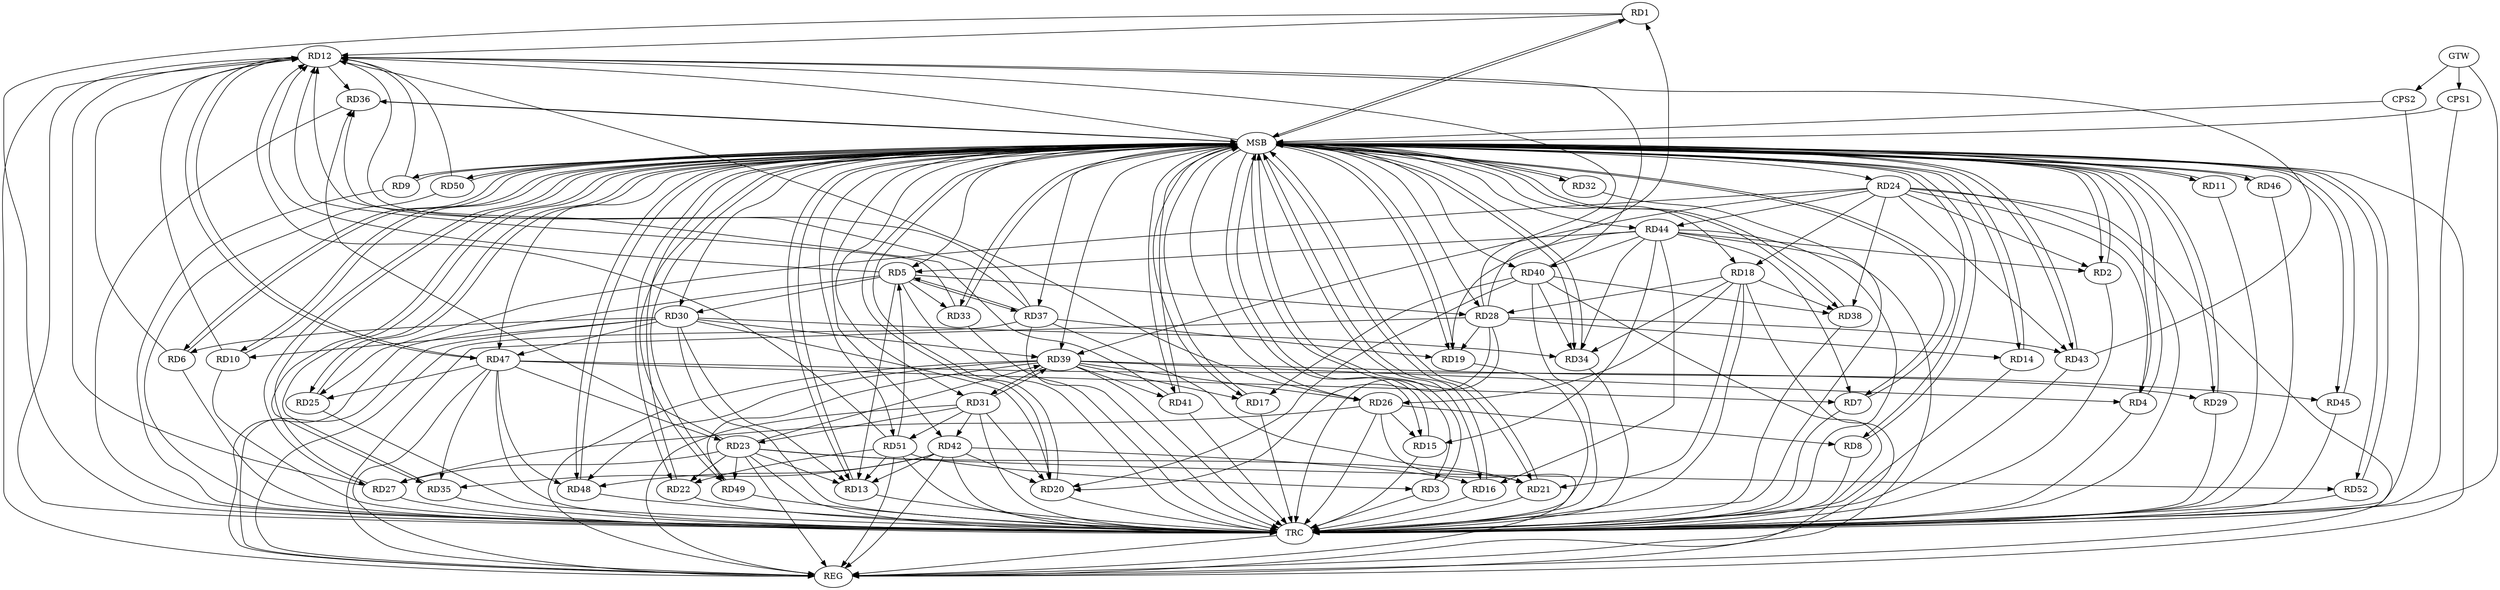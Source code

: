 strict digraph G {
  RD1 [ label="RD1" ];
  RD2 [ label="RD2" ];
  RD3 [ label="RD3" ];
  RD4 [ label="RD4" ];
  RD5 [ label="RD5" ];
  RD6 [ label="RD6" ];
  RD7 [ label="RD7" ];
  RD8 [ label="RD8" ];
  RD9 [ label="RD9" ];
  RD10 [ label="RD10" ];
  RD11 [ label="RD11" ];
  RD12 [ label="RD12" ];
  RD13 [ label="RD13" ];
  RD14 [ label="RD14" ];
  RD15 [ label="RD15" ];
  RD16 [ label="RD16" ];
  RD17 [ label="RD17" ];
  RD18 [ label="RD18" ];
  RD19 [ label="RD19" ];
  RD20 [ label="RD20" ];
  RD21 [ label="RD21" ];
  RD22 [ label="RD22" ];
  RD23 [ label="RD23" ];
  RD24 [ label="RD24" ];
  RD25 [ label="RD25" ];
  RD26 [ label="RD26" ];
  RD27 [ label="RD27" ];
  RD28 [ label="RD28" ];
  RD29 [ label="RD29" ];
  RD30 [ label="RD30" ];
  RD31 [ label="RD31" ];
  RD32 [ label="RD32" ];
  RD33 [ label="RD33" ];
  RD34 [ label="RD34" ];
  RD35 [ label="RD35" ];
  RD36 [ label="RD36" ];
  RD37 [ label="RD37" ];
  RD38 [ label="RD38" ];
  RD39 [ label="RD39" ];
  RD40 [ label="RD40" ];
  RD41 [ label="RD41" ];
  RD42 [ label="RD42" ];
  RD43 [ label="RD43" ];
  RD44 [ label="RD44" ];
  RD45 [ label="RD45" ];
  RD46 [ label="RD46" ];
  RD47 [ label="RD47" ];
  RD48 [ label="RD48" ];
  RD49 [ label="RD49" ];
  RD50 [ label="RD50" ];
  RD51 [ label="RD51" ];
  RD52 [ label="RD52" ];
  CPS1 [ label="CPS1" ];
  CPS2 [ label="CPS2" ];
  GTW [ label="GTW" ];
  REG [ label="REG" ];
  MSB [ label="MSB" ];
  TRC [ label="TRC" ];
  RD28 -> RD1;
  RD24 -> RD2;
  RD44 -> RD2;
  RD51 -> RD3;
  RD24 -> RD4;
  RD39 -> RD4;
  RD5 -> RD13;
  RD5 -> RD28;
  RD5 -> RD30;
  RD5 -> RD33;
  RD5 -> RD37;
  RD37 -> RD5;
  RD44 -> RD5;
  RD51 -> RD5;
  RD30 -> RD6;
  RD44 -> RD7;
  RD47 -> RD7;
  RD26 -> RD8;
  RD30 -> RD10;
  RD26 -> RD12;
  RD28 -> RD12;
  RD12 -> RD36;
  RD37 -> RD12;
  RD40 -> RD12;
  RD12 -> RD47;
  RD47 -> RD12;
  RD23 -> RD13;
  RD30 -> RD13;
  RD42 -> RD13;
  RD51 -> RD13;
  RD28 -> RD14;
  RD26 -> RD15;
  RD44 -> RD15;
  RD42 -> RD16;
  RD44 -> RD16;
  RD39 -> RD17;
  RD40 -> RD17;
  RD18 -> RD21;
  RD24 -> RD18;
  RD18 -> RD26;
  RD18 -> RD28;
  RD18 -> RD34;
  RD18 -> RD38;
  RD28 -> RD19;
  RD37 -> RD19;
  RD44 -> RD19;
  RD28 -> RD20;
  RD30 -> RD20;
  RD31 -> RD20;
  RD40 -> RD20;
  RD42 -> RD20;
  RD23 -> RD21;
  RD37 -> RD21;
  RD23 -> RD22;
  RD51 -> RD22;
  RD23 -> RD27;
  RD31 -> RD23;
  RD23 -> RD36;
  RD23 -> RD39;
  RD47 -> RD23;
  RD23 -> RD49;
  RD23 -> RD52;
  RD24 -> RD25;
  RD24 -> RD38;
  RD24 -> RD39;
  RD24 -> RD43;
  RD24 -> RD44;
  RD47 -> RD25;
  RD26 -> RD27;
  RD39 -> RD26;
  RD28 -> RD43;
  RD47 -> RD29;
  RD30 -> RD34;
  RD30 -> RD39;
  RD30 -> RD47;
  RD31 -> RD39;
  RD39 -> RD31;
  RD31 -> RD42;
  RD31 -> RD51;
  RD40 -> RD34;
  RD44 -> RD34;
  RD42 -> RD35;
  RD47 -> RD35;
  RD37 -> RD36;
  RD40 -> RD38;
  RD39 -> RD41;
  RD39 -> RD45;
  RD39 -> RD48;
  RD39 -> RD49;
  RD44 -> RD40;
  RD42 -> RD48;
  RD47 -> RD48;
  GTW -> CPS1;
  GTW -> CPS2;
  RD5 -> REG;
  RD12 -> REG;
  RD18 -> REG;
  RD23 -> REG;
  RD24 -> REG;
  RD26 -> REG;
  RD28 -> REG;
  RD30 -> REG;
  RD31 -> REG;
  RD37 -> REG;
  RD39 -> REG;
  RD40 -> REG;
  RD42 -> REG;
  RD44 -> REG;
  RD47 -> REG;
  RD51 -> REG;
  RD1 -> MSB;
  MSB -> RD5;
  MSB -> RD9;
  MSB -> RD13;
  MSB -> RD22;
  MSB -> RD28;
  MSB -> RD47;
  MSB -> REG;
  RD2 -> MSB;
  MSB -> RD3;
  MSB -> RD30;
  MSB -> RD51;
  RD3 -> MSB;
  MSB -> RD37;
  MSB -> RD42;
  MSB -> RD48;
  RD4 -> MSB;
  MSB -> RD2;
  MSB -> RD12;
  MSB -> RD24;
  MSB -> RD29;
  MSB -> RD31;
  MSB -> RD32;
  RD6 -> MSB;
  MSB -> RD50;
  RD7 -> MSB;
  MSB -> RD8;
  MSB -> RD43;
  MSB -> RD45;
  MSB -> RD46;
  RD8 -> MSB;
  RD9 -> MSB;
  MSB -> RD26;
  MSB -> RD49;
  RD10 -> MSB;
  MSB -> RD14;
  RD11 -> MSB;
  MSB -> RD15;
  MSB -> RD34;
  MSB -> RD35;
  MSB -> RD44;
  RD13 -> MSB;
  MSB -> RD33;
  RD14 -> MSB;
  MSB -> RD4;
  MSB -> RD16;
  RD15 -> MSB;
  RD16 -> MSB;
  RD17 -> MSB;
  MSB -> RD36;
  MSB -> RD39;
  RD19 -> MSB;
  MSB -> RD11;
  MSB -> RD17;
  MSB -> RD21;
  RD20 -> MSB;
  MSB -> RD25;
  RD21 -> MSB;
  RD22 -> MSB;
  RD25 -> MSB;
  MSB -> RD18;
  RD27 -> MSB;
  MSB -> RD40;
  RD29 -> MSB;
  MSB -> RD6;
  MSB -> RD20;
  MSB -> RD38;
  RD32 -> MSB;
  RD33 -> MSB;
  MSB -> RD10;
  MSB -> RD19;
  MSB -> RD27;
  RD34 -> MSB;
  MSB -> RD41;
  MSB -> RD52;
  RD35 -> MSB;
  RD36 -> MSB;
  RD38 -> MSB;
  MSB -> RD7;
  RD41 -> MSB;
  RD43 -> MSB;
  RD45 -> MSB;
  RD46 -> MSB;
  MSB -> RD1;
  RD48 -> MSB;
  RD49 -> MSB;
  RD50 -> MSB;
  RD52 -> MSB;
  CPS1 -> MSB;
  CPS2 -> MSB;
  RD1 -> TRC;
  RD2 -> TRC;
  RD3 -> TRC;
  RD4 -> TRC;
  RD5 -> TRC;
  RD6 -> TRC;
  RD7 -> TRC;
  RD8 -> TRC;
  RD9 -> TRC;
  RD10 -> TRC;
  RD11 -> TRC;
  RD12 -> TRC;
  RD13 -> TRC;
  RD14 -> TRC;
  RD15 -> TRC;
  RD16 -> TRC;
  RD17 -> TRC;
  RD18 -> TRC;
  RD19 -> TRC;
  RD20 -> TRC;
  RD21 -> TRC;
  RD22 -> TRC;
  RD23 -> TRC;
  RD24 -> TRC;
  RD25 -> TRC;
  RD26 -> TRC;
  RD27 -> TRC;
  RD28 -> TRC;
  RD29 -> TRC;
  RD30 -> TRC;
  RD31 -> TRC;
  RD32 -> TRC;
  RD33 -> TRC;
  RD34 -> TRC;
  RD35 -> TRC;
  RD36 -> TRC;
  RD37 -> TRC;
  RD38 -> TRC;
  RD39 -> TRC;
  RD40 -> TRC;
  RD41 -> TRC;
  RD42 -> TRC;
  RD43 -> TRC;
  RD44 -> TRC;
  RD45 -> TRC;
  RD46 -> TRC;
  RD47 -> TRC;
  RD48 -> TRC;
  RD49 -> TRC;
  RD50 -> TRC;
  RD51 -> TRC;
  RD52 -> TRC;
  CPS1 -> TRC;
  CPS2 -> TRC;
  GTW -> TRC;
  TRC -> REG;
  RD43 -> RD12;
  RD9 -> RD12;
  RD27 -> RD12;
  RD33 -> RD12;
  RD41 -> RD12;
  RD6 -> RD12;
  RD5 -> RD12;
  RD50 -> RD12;
  RD51 -> RD12;
  RD10 -> RD12;
  RD1 -> RD12;
}
